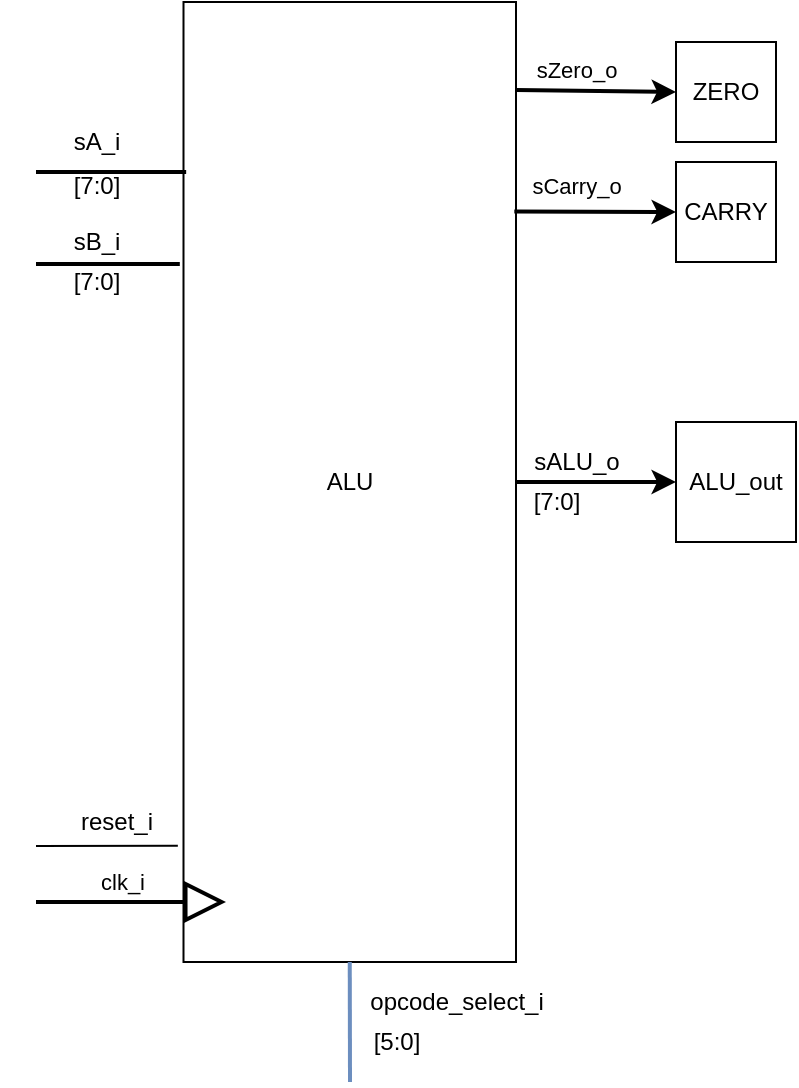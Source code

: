 <mxfile version="13.0.3" type="device"><diagram id="kKXHNzVlLTAeOdKcuCIf" name="Page-1"><mxGraphModel dx="1086" dy="806" grid="1" gridSize="10" guides="1" tooltips="1" connect="1" arrows="1" fold="1" page="1" pageScale="1" pageWidth="827" pageHeight="1169" math="0" shadow="0"><root><mxCell id="0"/><mxCell id="1" parent="0"/><mxCell id="LuXC71RRRRHaPjELrGPR-2" value="ALU" style="rounded=0;whiteSpace=wrap;html=1;rotation=0;" parent="1" vertex="1"><mxGeometry x="273.75" y="50" width="166.25" height="480" as="geometry"/></mxCell><mxCell id="LuXC71RRRRHaPjELrGPR-4" value="" style="endArrow=none;html=1;entryX=0.008;entryY=0.177;entryDx=0;entryDy=0;entryPerimeter=0;strokeWidth=2;" parent="1" target="LuXC71RRRRHaPjELrGPR-2" edge="1"><mxGeometry width="50" height="50" relative="1" as="geometry"><mxPoint x="200" y="135" as="sourcePoint"/><mxPoint x="440" y="290" as="targetPoint"/></mxGeometry></mxCell><mxCell id="LuXC71RRRRHaPjELrGPR-5" value="" style="endArrow=none;html=1;entryX=-0.011;entryY=0.273;entryDx=0;entryDy=0;entryPerimeter=0;strokeWidth=2;" parent="1" target="LuXC71RRRRHaPjELrGPR-2" edge="1"><mxGeometry width="50" height="50" relative="1" as="geometry"><mxPoint x="200" y="181" as="sourcePoint"/><mxPoint x="320" y="290" as="targetPoint"/></mxGeometry></mxCell><mxCell id="LuXC71RRRRHaPjELrGPR-6" value="sA_i" style="text;html=1;align=center;verticalAlign=middle;resizable=0;points=[];autosize=1;strokeColor=none;" parent="1" vertex="1"><mxGeometry x="210" y="110" width="40" height="20" as="geometry"/></mxCell><mxCell id="LuXC71RRRRHaPjELrGPR-7" value="sB_i" style="text;html=1;align=center;verticalAlign=middle;resizable=0;points=[];autosize=1;strokeColor=none;" parent="1" vertex="1"><mxGeometry x="210" y="160" width="40" height="20" as="geometry"/></mxCell><mxCell id="LuXC71RRRRHaPjELrGPR-10" value="clk_i" style="endArrow=block;endSize=16;endFill=0;html=1;strokeWidth=2;" parent="1" edge="1"><mxGeometry x="-0.091" y="10" width="160" relative="1" as="geometry"><mxPoint x="200" y="500" as="sourcePoint"/><mxPoint x="295" y="500" as="targetPoint"/><mxPoint as="offset"/></mxGeometry></mxCell><mxCell id="LuXC71RRRRHaPjELrGPR-11" value="" style="endArrow=none;html=1;exitX=-0.017;exitY=0.879;exitDx=0;exitDy=0;exitPerimeter=0;" parent="1" source="LuXC71RRRRHaPjELrGPR-2" edge="1"><mxGeometry width="50" height="50" relative="1" as="geometry"><mxPoint x="270" y="340" as="sourcePoint"/><mxPoint x="200" y="472" as="targetPoint"/></mxGeometry></mxCell><mxCell id="LuXC71RRRRHaPjELrGPR-12" value="reset_i" style="text;html=1;align=center;verticalAlign=middle;resizable=0;points=[];autosize=1;strokeColor=none;" parent="1" vertex="1"><mxGeometry x="215" y="450" width="50" height="20" as="geometry"/></mxCell><mxCell id="LuXC71RRRRHaPjELrGPR-13" value="[7:0]" style="text;html=1;align=center;verticalAlign=middle;resizable=0;points=[];autosize=1;strokeColor=none;" parent="1" vertex="1"><mxGeometry x="210" y="132" width="40" height="20" as="geometry"/></mxCell><mxCell id="LuXC71RRRRHaPjELrGPR-14" value="[7:0]" style="text;html=1;align=center;verticalAlign=middle;resizable=0;points=[];autosize=1;strokeColor=none;" parent="1" vertex="1"><mxGeometry x="210" y="180" width="40" height="20" as="geometry"/></mxCell><mxCell id="LuXC71RRRRHaPjELrGPR-15" value="" style="endArrow=none;html=1;entryX=0.5;entryY=1;entryDx=0;entryDy=0;fillColor=#dae8fc;strokeColor=#6c8ebf;strokeWidth=2;" parent="1" target="LuXC71RRRRHaPjELrGPR-2" edge="1"><mxGeometry width="50" height="50" relative="1" as="geometry"><mxPoint x="357" y="590" as="sourcePoint"/><mxPoint x="320" y="410" as="targetPoint"/></mxGeometry></mxCell><mxCell id="LuXC71RRRRHaPjELrGPR-16" value="opcode_select_i" style="text;html=1;align=center;verticalAlign=middle;resizable=0;points=[];autosize=1;strokeColor=none;" parent="1" vertex="1"><mxGeometry x="360" y="540" width="100" height="20" as="geometry"/></mxCell><mxCell id="LuXC71RRRRHaPjELrGPR-17" value="[5:0]" style="text;html=1;align=center;verticalAlign=middle;resizable=0;points=[];autosize=1;strokeColor=none;" parent="1" vertex="1"><mxGeometry x="360" y="560" width="40" height="20" as="geometry"/></mxCell><mxCell id="LuXC71RRRRHaPjELrGPR-18" value="ZERO" style="whiteSpace=wrap;html=1;aspect=fixed;" parent="1" vertex="1"><mxGeometry x="520" y="70" width="50" height="50" as="geometry"/></mxCell><mxCell id="LuXC71RRRRHaPjELrGPR-19" value="CARRY" style="whiteSpace=wrap;html=1;aspect=fixed;" parent="1" vertex="1"><mxGeometry x="520" y="130" width="50" height="50" as="geometry"/></mxCell><mxCell id="LuXC71RRRRHaPjELrGPR-20" value="" style="endArrow=classic;html=1;strokeWidth=2;exitX=1;exitY=0.102;exitDx=0;exitDy=0;exitPerimeter=0;entryX=0;entryY=0.5;entryDx=0;entryDy=0;" parent="1" target="LuXC71RRRRHaPjELrGPR-18" edge="1"><mxGeometry width="50" height="50" relative="1" as="geometry"><mxPoint x="440" y="93.96" as="sourcePoint"/><mxPoint x="320" y="285" as="targetPoint"/></mxGeometry></mxCell><mxCell id="ysyxBGfo7sB9Up1w966L-2" value="sZero_o" style="edgeLabel;html=1;align=center;verticalAlign=middle;resizable=0;points=[];" parent="LuXC71RRRRHaPjELrGPR-20" vertex="1" connectable="0"><mxGeometry x="-0.579" y="3" relative="1" as="geometry"><mxPoint x="12.96" y="-7.18" as="offset"/></mxGeometry></mxCell><mxCell id="LuXC71RRRRHaPjELrGPR-21" value="" style="endArrow=classic;html=1;strokeWidth=2;exitX=0.995;exitY=0.21;exitDx=0;exitDy=0;exitPerimeter=0;entryX=0;entryY=0.5;entryDx=0;entryDy=0;" parent="1" target="LuXC71RRRRHaPjELrGPR-19" edge="1"><mxGeometry width="50" height="50" relative="1" as="geometry"><mxPoint x="439.169" y="154.8" as="sourcePoint"/><mxPoint x="320" y="294" as="targetPoint"/></mxGeometry></mxCell><mxCell id="ysyxBGfo7sB9Up1w966L-4" value="sCarry_o" style="edgeLabel;html=1;align=center;verticalAlign=middle;resizable=0;points=[];" parent="LuXC71RRRRHaPjELrGPR-21" vertex="1" connectable="0"><mxGeometry x="-0.657" y="2" relative="1" as="geometry"><mxPoint x="17.02" y="-10.83" as="offset"/></mxGeometry></mxCell><mxCell id="LuXC71RRRRHaPjELrGPR-22" value="" style="endArrow=classic;html=1;strokeWidth=2;exitX=1;exitY=0.5;exitDx=0;exitDy=0;" parent="1" source="LuXC71RRRRHaPjELrGPR-2" target="LuXC71RRRRHaPjELrGPR-26" edge="1"><mxGeometry width="50" height="50" relative="1" as="geometry"><mxPoint x="450" y="290" as="sourcePoint"/><mxPoint x="560" y="290" as="targetPoint"/></mxGeometry></mxCell><mxCell id="LuXC71RRRRHaPjELrGPR-23" value="sALU_o" style="text;html=1;align=center;verticalAlign=middle;resizable=0;points=[];autosize=1;strokeColor=none;" parent="1" vertex="1"><mxGeometry x="440" y="270" width="60" height="20" as="geometry"/></mxCell><mxCell id="LuXC71RRRRHaPjELrGPR-24" value="[7:0]" style="text;html=1;align=center;verticalAlign=middle;resizable=0;points=[];autosize=1;strokeColor=none;" parent="1" vertex="1"><mxGeometry x="440" y="290" width="40" height="20" as="geometry"/></mxCell><mxCell id="LuXC71RRRRHaPjELrGPR-26" value="ALU_out" style="whiteSpace=wrap;html=1;aspect=fixed;" parent="1" vertex="1"><mxGeometry x="520" y="260" width="60" height="60" as="geometry"/></mxCell></root></mxGraphModel></diagram></mxfile>